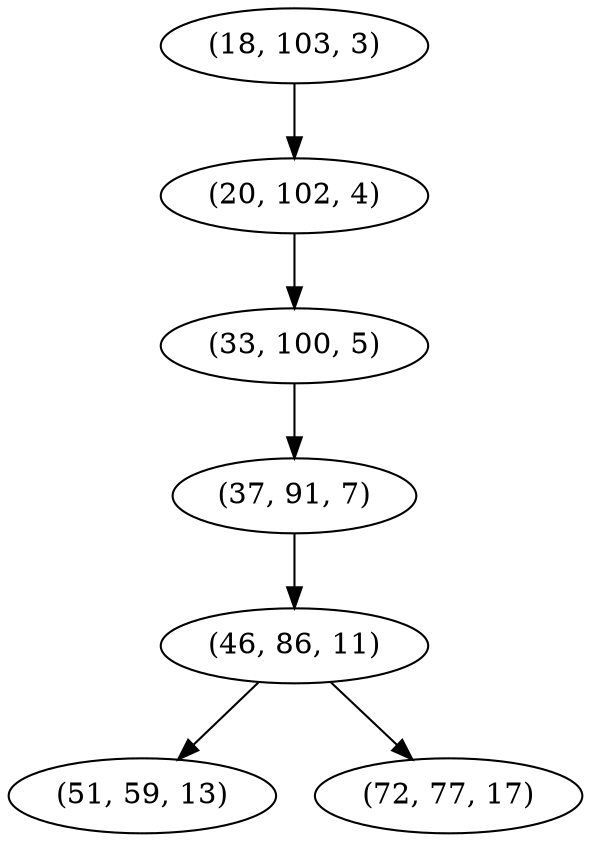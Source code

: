 digraph tree {
    "(18, 103, 3)";
    "(20, 102, 4)";
    "(33, 100, 5)";
    "(37, 91, 7)";
    "(46, 86, 11)";
    "(51, 59, 13)";
    "(72, 77, 17)";
    "(18, 103, 3)" -> "(20, 102, 4)";
    "(20, 102, 4)" -> "(33, 100, 5)";
    "(33, 100, 5)" -> "(37, 91, 7)";
    "(37, 91, 7)" -> "(46, 86, 11)";
    "(46, 86, 11)" -> "(51, 59, 13)";
    "(46, 86, 11)" -> "(72, 77, 17)";
}
